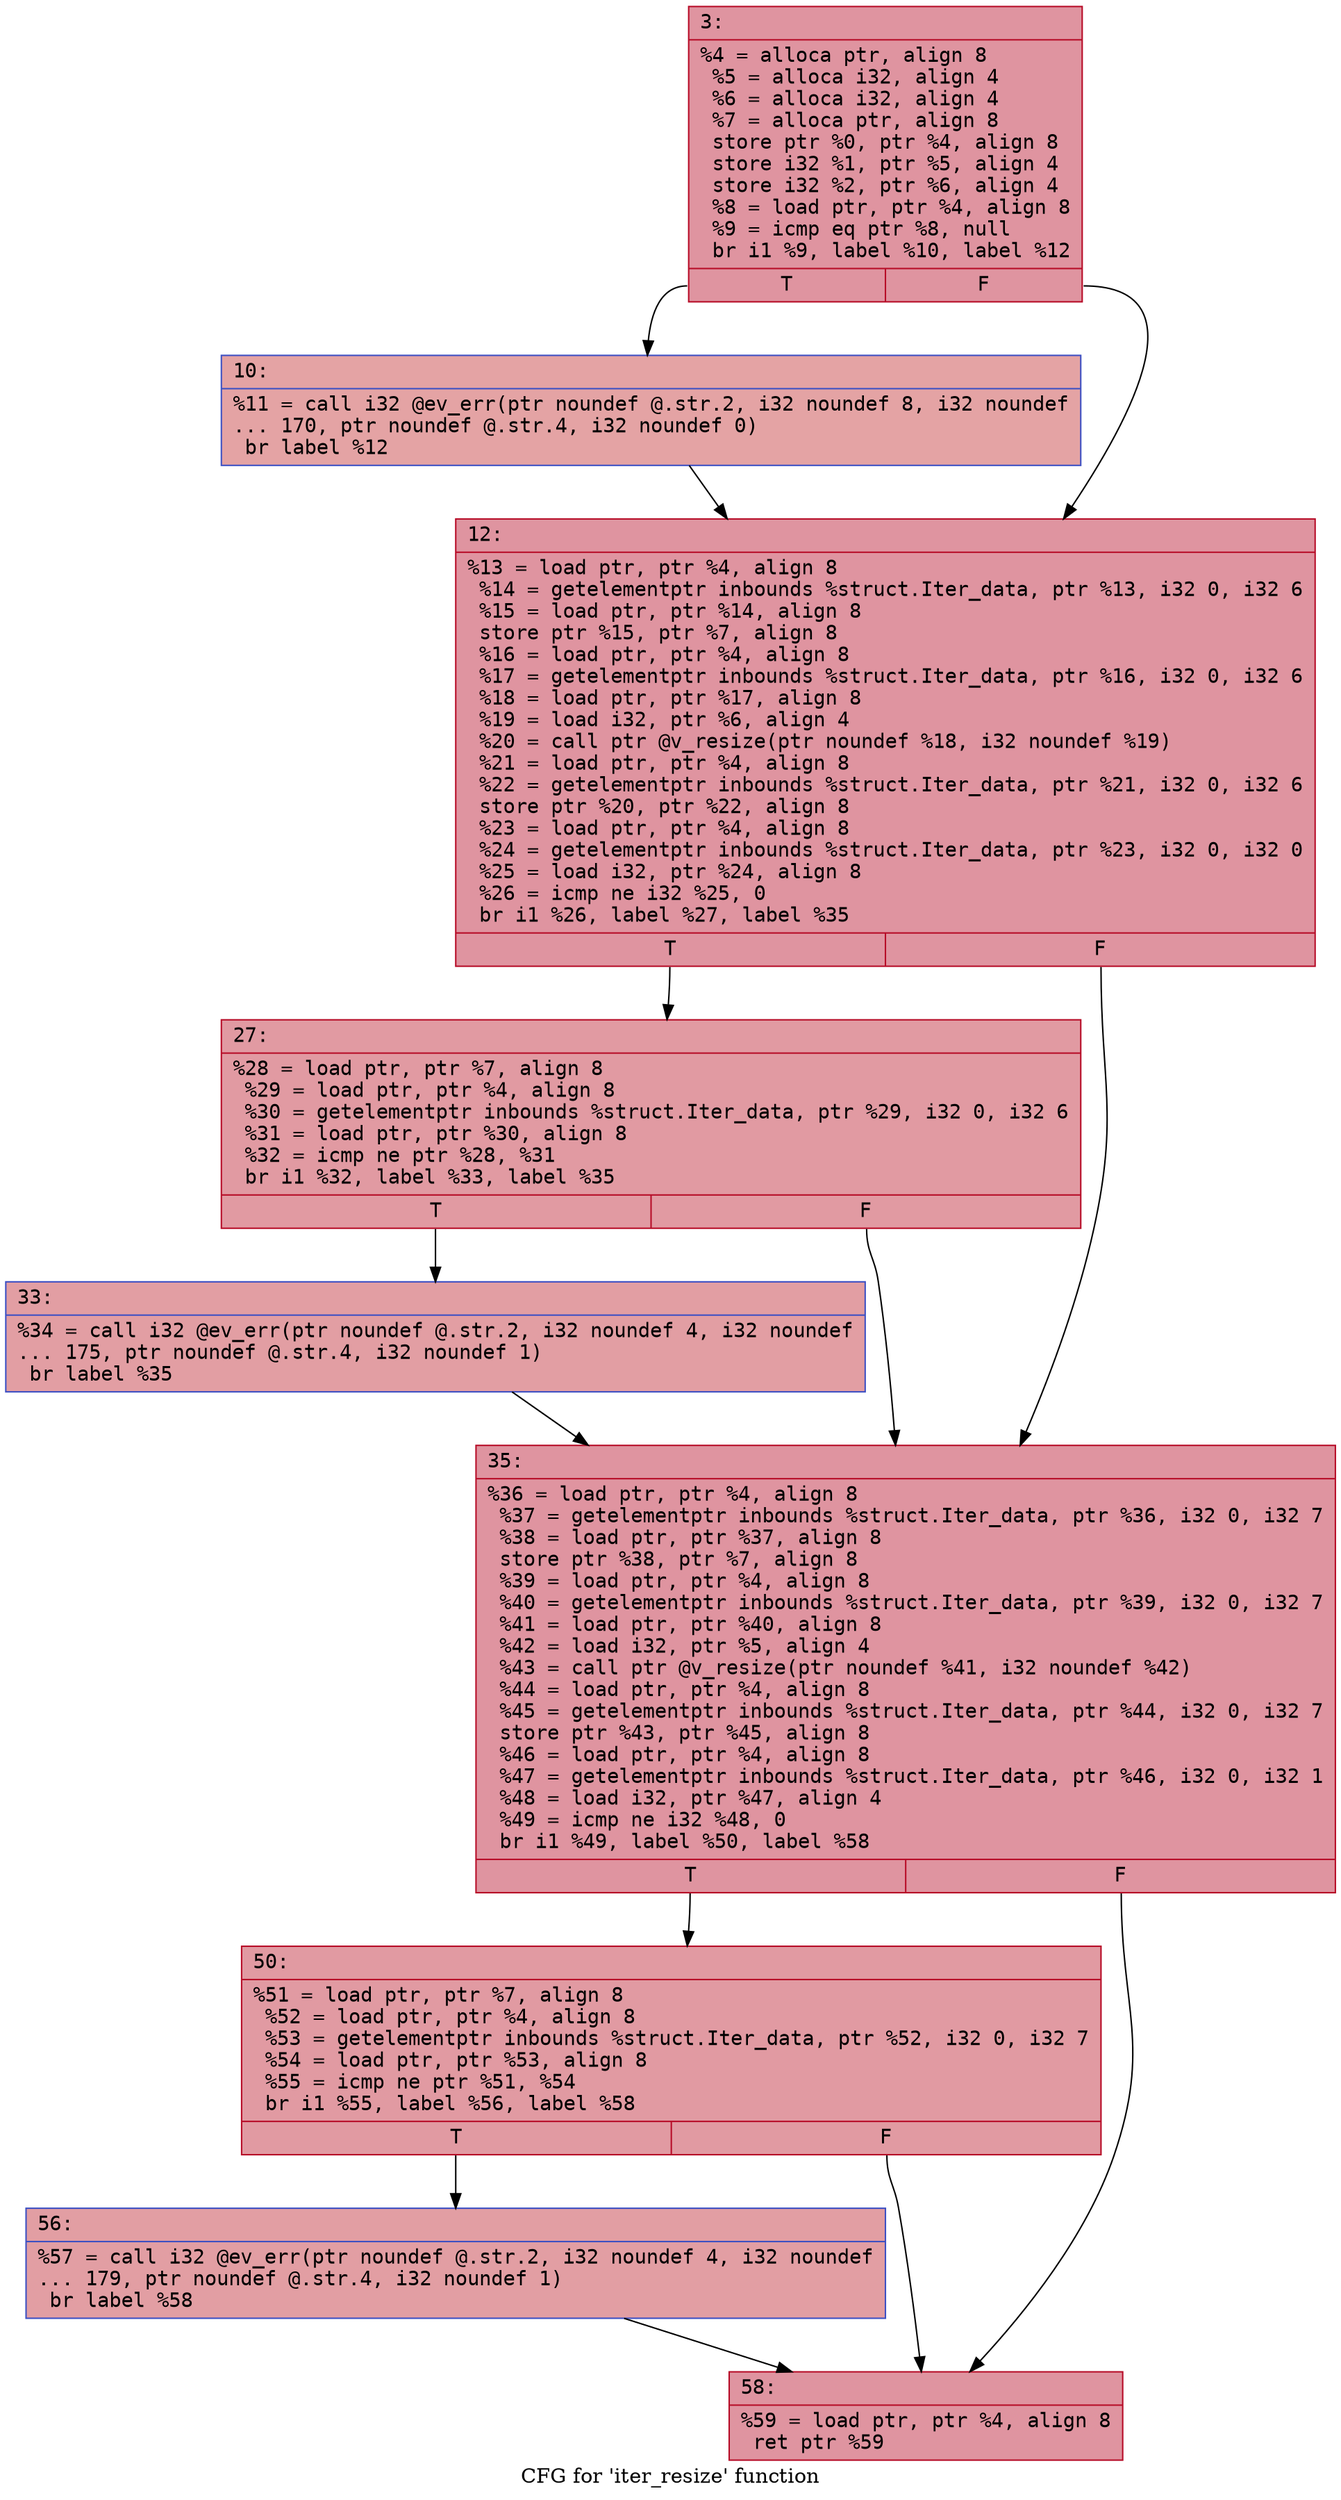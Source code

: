 digraph "CFG for 'iter_resize' function" {
	label="CFG for 'iter_resize' function";

	Node0x60000353acb0 [shape=record,color="#b70d28ff", style=filled, fillcolor="#b70d2870" fontname="Courier",label="{3:\l|  %4 = alloca ptr, align 8\l  %5 = alloca i32, align 4\l  %6 = alloca i32, align 4\l  %7 = alloca ptr, align 8\l  store ptr %0, ptr %4, align 8\l  store i32 %1, ptr %5, align 4\l  store i32 %2, ptr %6, align 4\l  %8 = load ptr, ptr %4, align 8\l  %9 = icmp eq ptr %8, null\l  br i1 %9, label %10, label %12\l|{<s0>T|<s1>F}}"];
	Node0x60000353acb0:s0 -> Node0x60000353ad00[tooltip="3 -> 10\nProbability 37.50%" ];
	Node0x60000353acb0:s1 -> Node0x60000353ad50[tooltip="3 -> 12\nProbability 62.50%" ];
	Node0x60000353ad00 [shape=record,color="#3d50c3ff", style=filled, fillcolor="#c32e3170" fontname="Courier",label="{10:\l|  %11 = call i32 @ev_err(ptr noundef @.str.2, i32 noundef 8, i32 noundef\l... 170, ptr noundef @.str.4, i32 noundef 0)\l  br label %12\l}"];
	Node0x60000353ad00 -> Node0x60000353ad50[tooltip="10 -> 12\nProbability 100.00%" ];
	Node0x60000353ad50 [shape=record,color="#b70d28ff", style=filled, fillcolor="#b70d2870" fontname="Courier",label="{12:\l|  %13 = load ptr, ptr %4, align 8\l  %14 = getelementptr inbounds %struct.Iter_data, ptr %13, i32 0, i32 6\l  %15 = load ptr, ptr %14, align 8\l  store ptr %15, ptr %7, align 8\l  %16 = load ptr, ptr %4, align 8\l  %17 = getelementptr inbounds %struct.Iter_data, ptr %16, i32 0, i32 6\l  %18 = load ptr, ptr %17, align 8\l  %19 = load i32, ptr %6, align 4\l  %20 = call ptr @v_resize(ptr noundef %18, i32 noundef %19)\l  %21 = load ptr, ptr %4, align 8\l  %22 = getelementptr inbounds %struct.Iter_data, ptr %21, i32 0, i32 6\l  store ptr %20, ptr %22, align 8\l  %23 = load ptr, ptr %4, align 8\l  %24 = getelementptr inbounds %struct.Iter_data, ptr %23, i32 0, i32 0\l  %25 = load i32, ptr %24, align 8\l  %26 = icmp ne i32 %25, 0\l  br i1 %26, label %27, label %35\l|{<s0>T|<s1>F}}"];
	Node0x60000353ad50:s0 -> Node0x60000353ada0[tooltip="12 -> 27\nProbability 62.50%" ];
	Node0x60000353ad50:s1 -> Node0x60000353ae40[tooltip="12 -> 35\nProbability 37.50%" ];
	Node0x60000353ada0 [shape=record,color="#b70d28ff", style=filled, fillcolor="#bb1b2c70" fontname="Courier",label="{27:\l|  %28 = load ptr, ptr %7, align 8\l  %29 = load ptr, ptr %4, align 8\l  %30 = getelementptr inbounds %struct.Iter_data, ptr %29, i32 0, i32 6\l  %31 = load ptr, ptr %30, align 8\l  %32 = icmp ne ptr %28, %31\l  br i1 %32, label %33, label %35\l|{<s0>T|<s1>F}}"];
	Node0x60000353ada0:s0 -> Node0x60000353adf0[tooltip="27 -> 33\nProbability 62.50%" ];
	Node0x60000353ada0:s1 -> Node0x60000353ae40[tooltip="27 -> 35\nProbability 37.50%" ];
	Node0x60000353adf0 [shape=record,color="#3d50c3ff", style=filled, fillcolor="#be242e70" fontname="Courier",label="{33:\l|  %34 = call i32 @ev_err(ptr noundef @.str.2, i32 noundef 4, i32 noundef\l... 175, ptr noundef @.str.4, i32 noundef 1)\l  br label %35\l}"];
	Node0x60000353adf0 -> Node0x60000353ae40[tooltip="33 -> 35\nProbability 100.00%" ];
	Node0x60000353ae40 [shape=record,color="#b70d28ff", style=filled, fillcolor="#b70d2870" fontname="Courier",label="{35:\l|  %36 = load ptr, ptr %4, align 8\l  %37 = getelementptr inbounds %struct.Iter_data, ptr %36, i32 0, i32 7\l  %38 = load ptr, ptr %37, align 8\l  store ptr %38, ptr %7, align 8\l  %39 = load ptr, ptr %4, align 8\l  %40 = getelementptr inbounds %struct.Iter_data, ptr %39, i32 0, i32 7\l  %41 = load ptr, ptr %40, align 8\l  %42 = load i32, ptr %5, align 4\l  %43 = call ptr @v_resize(ptr noundef %41, i32 noundef %42)\l  %44 = load ptr, ptr %4, align 8\l  %45 = getelementptr inbounds %struct.Iter_data, ptr %44, i32 0, i32 7\l  store ptr %43, ptr %45, align 8\l  %46 = load ptr, ptr %4, align 8\l  %47 = getelementptr inbounds %struct.Iter_data, ptr %46, i32 0, i32 1\l  %48 = load i32, ptr %47, align 4\l  %49 = icmp ne i32 %48, 0\l  br i1 %49, label %50, label %58\l|{<s0>T|<s1>F}}"];
	Node0x60000353ae40:s0 -> Node0x60000353ae90[tooltip="35 -> 50\nProbability 62.50%" ];
	Node0x60000353ae40:s1 -> Node0x60000353af30[tooltip="35 -> 58\nProbability 37.50%" ];
	Node0x60000353ae90 [shape=record,color="#b70d28ff", style=filled, fillcolor="#bb1b2c70" fontname="Courier",label="{50:\l|  %51 = load ptr, ptr %7, align 8\l  %52 = load ptr, ptr %4, align 8\l  %53 = getelementptr inbounds %struct.Iter_data, ptr %52, i32 0, i32 7\l  %54 = load ptr, ptr %53, align 8\l  %55 = icmp ne ptr %51, %54\l  br i1 %55, label %56, label %58\l|{<s0>T|<s1>F}}"];
	Node0x60000353ae90:s0 -> Node0x60000353aee0[tooltip="50 -> 56\nProbability 62.50%" ];
	Node0x60000353ae90:s1 -> Node0x60000353af30[tooltip="50 -> 58\nProbability 37.50%" ];
	Node0x60000353aee0 [shape=record,color="#3d50c3ff", style=filled, fillcolor="#be242e70" fontname="Courier",label="{56:\l|  %57 = call i32 @ev_err(ptr noundef @.str.2, i32 noundef 4, i32 noundef\l... 179, ptr noundef @.str.4, i32 noundef 1)\l  br label %58\l}"];
	Node0x60000353aee0 -> Node0x60000353af30[tooltip="56 -> 58\nProbability 100.00%" ];
	Node0x60000353af30 [shape=record,color="#b70d28ff", style=filled, fillcolor="#b70d2870" fontname="Courier",label="{58:\l|  %59 = load ptr, ptr %4, align 8\l  ret ptr %59\l}"];
}
